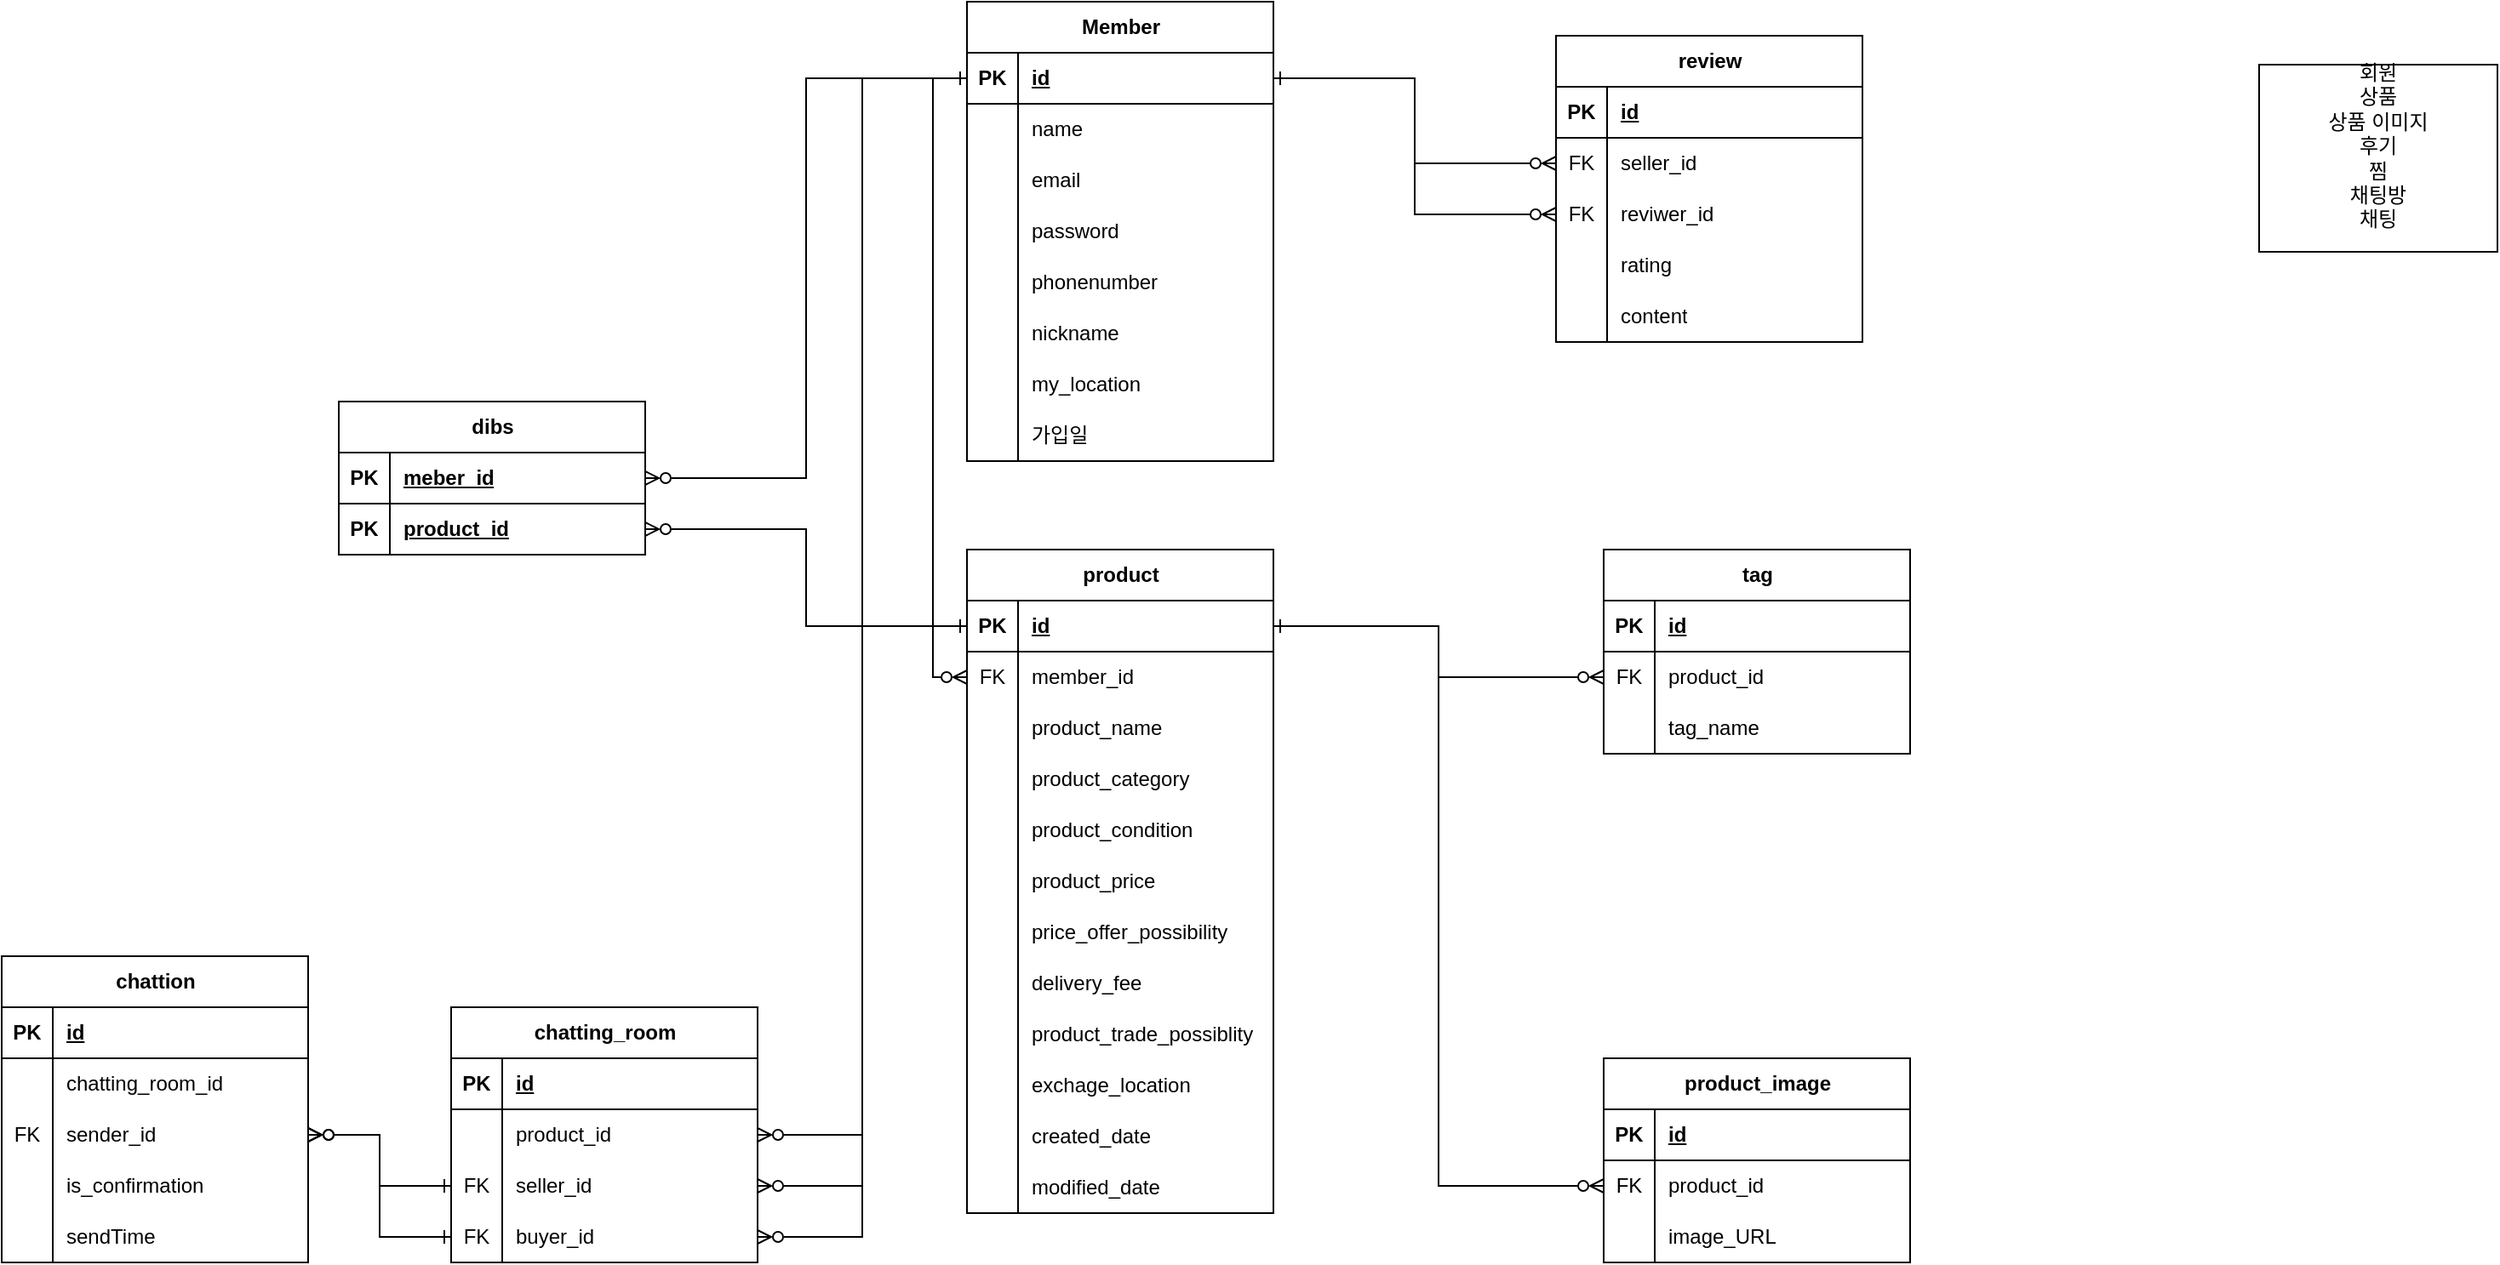 <mxfile version="23.1.0" type="github">
  <diagram name="페이지-1" id="MBRcb1wGb5XXcI6AFy3u">
    <mxGraphModel dx="3187" dy="1676" grid="0" gridSize="10" guides="1" tooltips="1" connect="1" arrows="1" fold="1" page="1" pageScale="1" pageWidth="3300" pageHeight="4681" math="0" shadow="0">
      <root>
        <mxCell id="0" />
        <mxCell id="1" parent="0" />
        <mxCell id="p_VkSZcN9pG4gcA0L7e6-1" value="&lt;div&gt;Member&lt;/div&gt;" style="shape=table;startSize=30;container=1;collapsible=1;childLayout=tableLayout;fixedRows=1;rowLines=0;fontStyle=1;align=center;resizeLast=1;html=1;" vertex="1" parent="1">
          <mxGeometry x="683" y="52" width="180" height="270" as="geometry" />
        </mxCell>
        <mxCell id="p_VkSZcN9pG4gcA0L7e6-2" value="" style="shape=tableRow;horizontal=0;startSize=0;swimlaneHead=0;swimlaneBody=0;fillColor=none;collapsible=0;dropTarget=0;points=[[0,0.5],[1,0.5]];portConstraint=eastwest;top=0;left=0;right=0;bottom=1;" vertex="1" parent="p_VkSZcN9pG4gcA0L7e6-1">
          <mxGeometry y="30" width="180" height="30" as="geometry" />
        </mxCell>
        <mxCell id="p_VkSZcN9pG4gcA0L7e6-3" value="PK" style="shape=partialRectangle;connectable=0;fillColor=none;top=0;left=0;bottom=0;right=0;fontStyle=1;overflow=hidden;whiteSpace=wrap;html=1;" vertex="1" parent="p_VkSZcN9pG4gcA0L7e6-2">
          <mxGeometry width="30" height="30" as="geometry">
            <mxRectangle width="30" height="30" as="alternateBounds" />
          </mxGeometry>
        </mxCell>
        <mxCell id="p_VkSZcN9pG4gcA0L7e6-4" value="id" style="shape=partialRectangle;connectable=0;fillColor=none;top=0;left=0;bottom=0;right=0;align=left;spacingLeft=6;fontStyle=5;overflow=hidden;whiteSpace=wrap;html=1;" vertex="1" parent="p_VkSZcN9pG4gcA0L7e6-2">
          <mxGeometry x="30" width="150" height="30" as="geometry">
            <mxRectangle width="150" height="30" as="alternateBounds" />
          </mxGeometry>
        </mxCell>
        <mxCell id="p_VkSZcN9pG4gcA0L7e6-5" value="" style="shape=tableRow;horizontal=0;startSize=0;swimlaneHead=0;swimlaneBody=0;fillColor=none;collapsible=0;dropTarget=0;points=[[0,0.5],[1,0.5]];portConstraint=eastwest;top=0;left=0;right=0;bottom=0;" vertex="1" parent="p_VkSZcN9pG4gcA0L7e6-1">
          <mxGeometry y="60" width="180" height="30" as="geometry" />
        </mxCell>
        <mxCell id="p_VkSZcN9pG4gcA0L7e6-6" value="" style="shape=partialRectangle;connectable=0;fillColor=none;top=0;left=0;bottom=0;right=0;editable=1;overflow=hidden;whiteSpace=wrap;html=1;" vertex="1" parent="p_VkSZcN9pG4gcA0L7e6-5">
          <mxGeometry width="30" height="30" as="geometry">
            <mxRectangle width="30" height="30" as="alternateBounds" />
          </mxGeometry>
        </mxCell>
        <mxCell id="p_VkSZcN9pG4gcA0L7e6-7" value="name" style="shape=partialRectangle;connectable=0;fillColor=none;top=0;left=0;bottom=0;right=0;align=left;spacingLeft=6;overflow=hidden;whiteSpace=wrap;html=1;" vertex="1" parent="p_VkSZcN9pG4gcA0L7e6-5">
          <mxGeometry x="30" width="150" height="30" as="geometry">
            <mxRectangle width="150" height="30" as="alternateBounds" />
          </mxGeometry>
        </mxCell>
        <mxCell id="p_VkSZcN9pG4gcA0L7e6-8" value="" style="shape=tableRow;horizontal=0;startSize=0;swimlaneHead=0;swimlaneBody=0;fillColor=none;collapsible=0;dropTarget=0;points=[[0,0.5],[1,0.5]];portConstraint=eastwest;top=0;left=0;right=0;bottom=0;" vertex="1" parent="p_VkSZcN9pG4gcA0L7e6-1">
          <mxGeometry y="90" width="180" height="30" as="geometry" />
        </mxCell>
        <mxCell id="p_VkSZcN9pG4gcA0L7e6-9" value="" style="shape=partialRectangle;connectable=0;fillColor=none;top=0;left=0;bottom=0;right=0;editable=1;overflow=hidden;whiteSpace=wrap;html=1;" vertex="1" parent="p_VkSZcN9pG4gcA0L7e6-8">
          <mxGeometry width="30" height="30" as="geometry">
            <mxRectangle width="30" height="30" as="alternateBounds" />
          </mxGeometry>
        </mxCell>
        <mxCell id="p_VkSZcN9pG4gcA0L7e6-10" value="email" style="shape=partialRectangle;connectable=0;fillColor=none;top=0;left=0;bottom=0;right=0;align=left;spacingLeft=6;overflow=hidden;whiteSpace=wrap;html=1;" vertex="1" parent="p_VkSZcN9pG4gcA0L7e6-8">
          <mxGeometry x="30" width="150" height="30" as="geometry">
            <mxRectangle width="150" height="30" as="alternateBounds" />
          </mxGeometry>
        </mxCell>
        <mxCell id="p_VkSZcN9pG4gcA0L7e6-11" value="" style="shape=tableRow;horizontal=0;startSize=0;swimlaneHead=0;swimlaneBody=0;fillColor=none;collapsible=0;dropTarget=0;points=[[0,0.5],[1,0.5]];portConstraint=eastwest;top=0;left=0;right=0;bottom=0;" vertex="1" parent="p_VkSZcN9pG4gcA0L7e6-1">
          <mxGeometry y="120" width="180" height="30" as="geometry" />
        </mxCell>
        <mxCell id="p_VkSZcN9pG4gcA0L7e6-12" value="" style="shape=partialRectangle;connectable=0;fillColor=none;top=0;left=0;bottom=0;right=0;editable=1;overflow=hidden;whiteSpace=wrap;html=1;" vertex="1" parent="p_VkSZcN9pG4gcA0L7e6-11">
          <mxGeometry width="30" height="30" as="geometry">
            <mxRectangle width="30" height="30" as="alternateBounds" />
          </mxGeometry>
        </mxCell>
        <mxCell id="p_VkSZcN9pG4gcA0L7e6-13" value="password" style="shape=partialRectangle;connectable=0;fillColor=none;top=0;left=0;bottom=0;right=0;align=left;spacingLeft=6;overflow=hidden;whiteSpace=wrap;html=1;" vertex="1" parent="p_VkSZcN9pG4gcA0L7e6-11">
          <mxGeometry x="30" width="150" height="30" as="geometry">
            <mxRectangle width="150" height="30" as="alternateBounds" />
          </mxGeometry>
        </mxCell>
        <mxCell id="p_VkSZcN9pG4gcA0L7e6-14" value="" style="shape=tableRow;horizontal=0;startSize=0;swimlaneHead=0;swimlaneBody=0;fillColor=none;collapsible=0;dropTarget=0;points=[[0,0.5],[1,0.5]];portConstraint=eastwest;top=0;left=0;right=0;bottom=0;" vertex="1" parent="p_VkSZcN9pG4gcA0L7e6-1">
          <mxGeometry y="150" width="180" height="30" as="geometry" />
        </mxCell>
        <mxCell id="p_VkSZcN9pG4gcA0L7e6-15" value="" style="shape=partialRectangle;connectable=0;fillColor=none;top=0;left=0;bottom=0;right=0;editable=1;overflow=hidden;whiteSpace=wrap;html=1;" vertex="1" parent="p_VkSZcN9pG4gcA0L7e6-14">
          <mxGeometry width="30" height="30" as="geometry">
            <mxRectangle width="30" height="30" as="alternateBounds" />
          </mxGeometry>
        </mxCell>
        <mxCell id="p_VkSZcN9pG4gcA0L7e6-16" value="phonenumber" style="shape=partialRectangle;connectable=0;fillColor=none;top=0;left=0;bottom=0;right=0;align=left;spacingLeft=6;overflow=hidden;whiteSpace=wrap;html=1;" vertex="1" parent="p_VkSZcN9pG4gcA0L7e6-14">
          <mxGeometry x="30" width="150" height="30" as="geometry">
            <mxRectangle width="150" height="30" as="alternateBounds" />
          </mxGeometry>
        </mxCell>
        <mxCell id="p_VkSZcN9pG4gcA0L7e6-17" value="" style="shape=tableRow;horizontal=0;startSize=0;swimlaneHead=0;swimlaneBody=0;fillColor=none;collapsible=0;dropTarget=0;points=[[0,0.5],[1,0.5]];portConstraint=eastwest;top=0;left=0;right=0;bottom=0;" vertex="1" parent="p_VkSZcN9pG4gcA0L7e6-1">
          <mxGeometry y="180" width="180" height="30" as="geometry" />
        </mxCell>
        <mxCell id="p_VkSZcN9pG4gcA0L7e6-18" value="" style="shape=partialRectangle;connectable=0;fillColor=none;top=0;left=0;bottom=0;right=0;editable=1;overflow=hidden;whiteSpace=wrap;html=1;" vertex="1" parent="p_VkSZcN9pG4gcA0L7e6-17">
          <mxGeometry width="30" height="30" as="geometry">
            <mxRectangle width="30" height="30" as="alternateBounds" />
          </mxGeometry>
        </mxCell>
        <mxCell id="p_VkSZcN9pG4gcA0L7e6-19" value="nickname" style="shape=partialRectangle;connectable=0;fillColor=none;top=0;left=0;bottom=0;right=0;align=left;spacingLeft=6;overflow=hidden;whiteSpace=wrap;html=1;" vertex="1" parent="p_VkSZcN9pG4gcA0L7e6-17">
          <mxGeometry x="30" width="150" height="30" as="geometry">
            <mxRectangle width="150" height="30" as="alternateBounds" />
          </mxGeometry>
        </mxCell>
        <mxCell id="p_VkSZcN9pG4gcA0L7e6-20" value="" style="shape=tableRow;horizontal=0;startSize=0;swimlaneHead=0;swimlaneBody=0;fillColor=none;collapsible=0;dropTarget=0;points=[[0,0.5],[1,0.5]];portConstraint=eastwest;top=0;left=0;right=0;bottom=0;" vertex="1" parent="p_VkSZcN9pG4gcA0L7e6-1">
          <mxGeometry y="210" width="180" height="30" as="geometry" />
        </mxCell>
        <mxCell id="p_VkSZcN9pG4gcA0L7e6-21" value="" style="shape=partialRectangle;connectable=0;fillColor=none;top=0;left=0;bottom=0;right=0;editable=1;overflow=hidden;whiteSpace=wrap;html=1;" vertex="1" parent="p_VkSZcN9pG4gcA0L7e6-20">
          <mxGeometry width="30" height="30" as="geometry">
            <mxRectangle width="30" height="30" as="alternateBounds" />
          </mxGeometry>
        </mxCell>
        <mxCell id="p_VkSZcN9pG4gcA0L7e6-22" value="my_location" style="shape=partialRectangle;connectable=0;fillColor=none;top=0;left=0;bottom=0;right=0;align=left;spacingLeft=6;overflow=hidden;whiteSpace=wrap;html=1;" vertex="1" parent="p_VkSZcN9pG4gcA0L7e6-20">
          <mxGeometry x="30" width="150" height="30" as="geometry">
            <mxRectangle width="150" height="30" as="alternateBounds" />
          </mxGeometry>
        </mxCell>
        <mxCell id="p_VkSZcN9pG4gcA0L7e6-103" value="" style="shape=tableRow;horizontal=0;startSize=0;swimlaneHead=0;swimlaneBody=0;fillColor=none;collapsible=0;dropTarget=0;points=[[0,0.5],[1,0.5]];portConstraint=eastwest;top=0;left=0;right=0;bottom=0;" vertex="1" parent="p_VkSZcN9pG4gcA0L7e6-1">
          <mxGeometry y="240" width="180" height="30" as="geometry" />
        </mxCell>
        <mxCell id="p_VkSZcN9pG4gcA0L7e6-104" value="" style="shape=partialRectangle;connectable=0;fillColor=none;top=0;left=0;bottom=0;right=0;editable=1;overflow=hidden;whiteSpace=wrap;html=1;" vertex="1" parent="p_VkSZcN9pG4gcA0L7e6-103">
          <mxGeometry width="30" height="30" as="geometry">
            <mxRectangle width="30" height="30" as="alternateBounds" />
          </mxGeometry>
        </mxCell>
        <mxCell id="p_VkSZcN9pG4gcA0L7e6-105" value="가입일" style="shape=partialRectangle;connectable=0;fillColor=none;top=0;left=0;bottom=0;right=0;align=left;spacingLeft=6;overflow=hidden;whiteSpace=wrap;html=1;" vertex="1" parent="p_VkSZcN9pG4gcA0L7e6-103">
          <mxGeometry x="30" width="150" height="30" as="geometry">
            <mxRectangle width="150" height="30" as="alternateBounds" />
          </mxGeometry>
        </mxCell>
        <mxCell id="p_VkSZcN9pG4gcA0L7e6-23" value="product" style="shape=table;startSize=30;container=1;collapsible=1;childLayout=tableLayout;fixedRows=1;rowLines=0;fontStyle=1;align=center;resizeLast=1;html=1;" vertex="1" parent="1">
          <mxGeometry x="683" y="374" width="180" height="390" as="geometry" />
        </mxCell>
        <mxCell id="p_VkSZcN9pG4gcA0L7e6-24" value="" style="shape=tableRow;horizontal=0;startSize=0;swimlaneHead=0;swimlaneBody=0;fillColor=none;collapsible=0;dropTarget=0;points=[[0,0.5],[1,0.5]];portConstraint=eastwest;top=0;left=0;right=0;bottom=1;" vertex="1" parent="p_VkSZcN9pG4gcA0L7e6-23">
          <mxGeometry y="30" width="180" height="30" as="geometry" />
        </mxCell>
        <mxCell id="p_VkSZcN9pG4gcA0L7e6-25" value="PK" style="shape=partialRectangle;connectable=0;fillColor=none;top=0;left=0;bottom=0;right=0;fontStyle=1;overflow=hidden;whiteSpace=wrap;html=1;" vertex="1" parent="p_VkSZcN9pG4gcA0L7e6-24">
          <mxGeometry width="30" height="30" as="geometry">
            <mxRectangle width="30" height="30" as="alternateBounds" />
          </mxGeometry>
        </mxCell>
        <mxCell id="p_VkSZcN9pG4gcA0L7e6-26" value="id" style="shape=partialRectangle;connectable=0;fillColor=none;top=0;left=0;bottom=0;right=0;align=left;spacingLeft=6;fontStyle=5;overflow=hidden;whiteSpace=wrap;html=1;" vertex="1" parent="p_VkSZcN9pG4gcA0L7e6-24">
          <mxGeometry x="30" width="150" height="30" as="geometry">
            <mxRectangle width="150" height="30" as="alternateBounds" />
          </mxGeometry>
        </mxCell>
        <mxCell id="p_VkSZcN9pG4gcA0L7e6-27" value="" style="shape=tableRow;horizontal=0;startSize=0;swimlaneHead=0;swimlaneBody=0;fillColor=none;collapsible=0;dropTarget=0;points=[[0,0.5],[1,0.5]];portConstraint=eastwest;top=0;left=0;right=0;bottom=0;" vertex="1" parent="p_VkSZcN9pG4gcA0L7e6-23">
          <mxGeometry y="60" width="180" height="30" as="geometry" />
        </mxCell>
        <mxCell id="p_VkSZcN9pG4gcA0L7e6-28" value="FK" style="shape=partialRectangle;connectable=0;fillColor=none;top=0;left=0;bottom=0;right=0;editable=1;overflow=hidden;whiteSpace=wrap;html=1;" vertex="1" parent="p_VkSZcN9pG4gcA0L7e6-27">
          <mxGeometry width="30" height="30" as="geometry">
            <mxRectangle width="30" height="30" as="alternateBounds" />
          </mxGeometry>
        </mxCell>
        <mxCell id="p_VkSZcN9pG4gcA0L7e6-29" value="member_id" style="shape=partialRectangle;connectable=0;fillColor=none;top=0;left=0;bottom=0;right=0;align=left;spacingLeft=6;overflow=hidden;whiteSpace=wrap;html=1;" vertex="1" parent="p_VkSZcN9pG4gcA0L7e6-27">
          <mxGeometry x="30" width="150" height="30" as="geometry">
            <mxRectangle width="150" height="30" as="alternateBounds" />
          </mxGeometry>
        </mxCell>
        <mxCell id="p_VkSZcN9pG4gcA0L7e6-30" value="" style="shape=tableRow;horizontal=0;startSize=0;swimlaneHead=0;swimlaneBody=0;fillColor=none;collapsible=0;dropTarget=0;points=[[0,0.5],[1,0.5]];portConstraint=eastwest;top=0;left=0;right=0;bottom=0;" vertex="1" parent="p_VkSZcN9pG4gcA0L7e6-23">
          <mxGeometry y="90" width="180" height="30" as="geometry" />
        </mxCell>
        <mxCell id="p_VkSZcN9pG4gcA0L7e6-31" value="" style="shape=partialRectangle;connectable=0;fillColor=none;top=0;left=0;bottom=0;right=0;editable=1;overflow=hidden;whiteSpace=wrap;html=1;" vertex="1" parent="p_VkSZcN9pG4gcA0L7e6-30">
          <mxGeometry width="30" height="30" as="geometry">
            <mxRectangle width="30" height="30" as="alternateBounds" />
          </mxGeometry>
        </mxCell>
        <mxCell id="p_VkSZcN9pG4gcA0L7e6-32" value="product_name" style="shape=partialRectangle;connectable=0;fillColor=none;top=0;left=0;bottom=0;right=0;align=left;spacingLeft=6;overflow=hidden;whiteSpace=wrap;html=1;" vertex="1" parent="p_VkSZcN9pG4gcA0L7e6-30">
          <mxGeometry x="30" width="150" height="30" as="geometry">
            <mxRectangle width="150" height="30" as="alternateBounds" />
          </mxGeometry>
        </mxCell>
        <mxCell id="p_VkSZcN9pG4gcA0L7e6-33" value="" style="shape=tableRow;horizontal=0;startSize=0;swimlaneHead=0;swimlaneBody=0;fillColor=none;collapsible=0;dropTarget=0;points=[[0,0.5],[1,0.5]];portConstraint=eastwest;top=0;left=0;right=0;bottom=0;" vertex="1" parent="p_VkSZcN9pG4gcA0L7e6-23">
          <mxGeometry y="120" width="180" height="30" as="geometry" />
        </mxCell>
        <mxCell id="p_VkSZcN9pG4gcA0L7e6-34" value="" style="shape=partialRectangle;connectable=0;fillColor=none;top=0;left=0;bottom=0;right=0;editable=1;overflow=hidden;whiteSpace=wrap;html=1;" vertex="1" parent="p_VkSZcN9pG4gcA0L7e6-33">
          <mxGeometry width="30" height="30" as="geometry">
            <mxRectangle width="30" height="30" as="alternateBounds" />
          </mxGeometry>
        </mxCell>
        <mxCell id="p_VkSZcN9pG4gcA0L7e6-35" value="product_category" style="shape=partialRectangle;connectable=0;fillColor=none;top=0;left=0;bottom=0;right=0;align=left;spacingLeft=6;overflow=hidden;whiteSpace=wrap;html=1;" vertex="1" parent="p_VkSZcN9pG4gcA0L7e6-33">
          <mxGeometry x="30" width="150" height="30" as="geometry">
            <mxRectangle width="150" height="30" as="alternateBounds" />
          </mxGeometry>
        </mxCell>
        <mxCell id="p_VkSZcN9pG4gcA0L7e6-36" value="" style="shape=tableRow;horizontal=0;startSize=0;swimlaneHead=0;swimlaneBody=0;fillColor=none;collapsible=0;dropTarget=0;points=[[0,0.5],[1,0.5]];portConstraint=eastwest;top=0;left=0;right=0;bottom=0;" vertex="1" parent="p_VkSZcN9pG4gcA0L7e6-23">
          <mxGeometry y="150" width="180" height="30" as="geometry" />
        </mxCell>
        <mxCell id="p_VkSZcN9pG4gcA0L7e6-37" value="" style="shape=partialRectangle;connectable=0;fillColor=none;top=0;left=0;bottom=0;right=0;editable=1;overflow=hidden;whiteSpace=wrap;html=1;" vertex="1" parent="p_VkSZcN9pG4gcA0L7e6-36">
          <mxGeometry width="30" height="30" as="geometry">
            <mxRectangle width="30" height="30" as="alternateBounds" />
          </mxGeometry>
        </mxCell>
        <mxCell id="p_VkSZcN9pG4gcA0L7e6-38" value="product_condition" style="shape=partialRectangle;connectable=0;fillColor=none;top=0;left=0;bottom=0;right=0;align=left;spacingLeft=6;overflow=hidden;whiteSpace=wrap;html=1;" vertex="1" parent="p_VkSZcN9pG4gcA0L7e6-36">
          <mxGeometry x="30" width="150" height="30" as="geometry">
            <mxRectangle width="150" height="30" as="alternateBounds" />
          </mxGeometry>
        </mxCell>
        <mxCell id="p_VkSZcN9pG4gcA0L7e6-42" value="" style="shape=tableRow;horizontal=0;startSize=0;swimlaneHead=0;swimlaneBody=0;fillColor=none;collapsible=0;dropTarget=0;points=[[0,0.5],[1,0.5]];portConstraint=eastwest;top=0;left=0;right=0;bottom=0;" vertex="1" parent="p_VkSZcN9pG4gcA0L7e6-23">
          <mxGeometry y="180" width="180" height="30" as="geometry" />
        </mxCell>
        <mxCell id="p_VkSZcN9pG4gcA0L7e6-43" value="" style="shape=partialRectangle;connectable=0;fillColor=none;top=0;left=0;bottom=0;right=0;editable=1;overflow=hidden;whiteSpace=wrap;html=1;" vertex="1" parent="p_VkSZcN9pG4gcA0L7e6-42">
          <mxGeometry width="30" height="30" as="geometry">
            <mxRectangle width="30" height="30" as="alternateBounds" />
          </mxGeometry>
        </mxCell>
        <mxCell id="p_VkSZcN9pG4gcA0L7e6-44" value="product_price" style="shape=partialRectangle;connectable=0;fillColor=none;top=0;left=0;bottom=0;right=0;align=left;spacingLeft=6;overflow=hidden;whiteSpace=wrap;html=1;" vertex="1" parent="p_VkSZcN9pG4gcA0L7e6-42">
          <mxGeometry x="30" width="150" height="30" as="geometry">
            <mxRectangle width="150" height="30" as="alternateBounds" />
          </mxGeometry>
        </mxCell>
        <mxCell id="p_VkSZcN9pG4gcA0L7e6-45" value="" style="shape=tableRow;horizontal=0;startSize=0;swimlaneHead=0;swimlaneBody=0;fillColor=none;collapsible=0;dropTarget=0;points=[[0,0.5],[1,0.5]];portConstraint=eastwest;top=0;left=0;right=0;bottom=0;" vertex="1" parent="p_VkSZcN9pG4gcA0L7e6-23">
          <mxGeometry y="210" width="180" height="30" as="geometry" />
        </mxCell>
        <mxCell id="p_VkSZcN9pG4gcA0L7e6-46" value="" style="shape=partialRectangle;connectable=0;fillColor=none;top=0;left=0;bottom=0;right=0;editable=1;overflow=hidden;whiteSpace=wrap;html=1;" vertex="1" parent="p_VkSZcN9pG4gcA0L7e6-45">
          <mxGeometry width="30" height="30" as="geometry">
            <mxRectangle width="30" height="30" as="alternateBounds" />
          </mxGeometry>
        </mxCell>
        <mxCell id="p_VkSZcN9pG4gcA0L7e6-47" value="price_offer_possibility" style="shape=partialRectangle;connectable=0;fillColor=none;top=0;left=0;bottom=0;right=0;align=left;spacingLeft=6;overflow=hidden;whiteSpace=wrap;html=1;" vertex="1" parent="p_VkSZcN9pG4gcA0L7e6-45">
          <mxGeometry x="30" width="150" height="30" as="geometry">
            <mxRectangle width="150" height="30" as="alternateBounds" />
          </mxGeometry>
        </mxCell>
        <mxCell id="p_VkSZcN9pG4gcA0L7e6-48" value="" style="shape=tableRow;horizontal=0;startSize=0;swimlaneHead=0;swimlaneBody=0;fillColor=none;collapsible=0;dropTarget=0;points=[[0,0.5],[1,0.5]];portConstraint=eastwest;top=0;left=0;right=0;bottom=0;" vertex="1" parent="p_VkSZcN9pG4gcA0L7e6-23">
          <mxGeometry y="240" width="180" height="30" as="geometry" />
        </mxCell>
        <mxCell id="p_VkSZcN9pG4gcA0L7e6-49" value="" style="shape=partialRectangle;connectable=0;fillColor=none;top=0;left=0;bottom=0;right=0;editable=1;overflow=hidden;whiteSpace=wrap;html=1;" vertex="1" parent="p_VkSZcN9pG4gcA0L7e6-48">
          <mxGeometry width="30" height="30" as="geometry">
            <mxRectangle width="30" height="30" as="alternateBounds" />
          </mxGeometry>
        </mxCell>
        <mxCell id="p_VkSZcN9pG4gcA0L7e6-50" value="delivery_fee" style="shape=partialRectangle;connectable=0;fillColor=none;top=0;left=0;bottom=0;right=0;align=left;spacingLeft=6;overflow=hidden;whiteSpace=wrap;html=1;" vertex="1" parent="p_VkSZcN9pG4gcA0L7e6-48">
          <mxGeometry x="30" width="150" height="30" as="geometry">
            <mxRectangle width="150" height="30" as="alternateBounds" />
          </mxGeometry>
        </mxCell>
        <mxCell id="p_VkSZcN9pG4gcA0L7e6-51" value="" style="shape=tableRow;horizontal=0;startSize=0;swimlaneHead=0;swimlaneBody=0;fillColor=none;collapsible=0;dropTarget=0;points=[[0,0.5],[1,0.5]];portConstraint=eastwest;top=0;left=0;right=0;bottom=0;" vertex="1" parent="p_VkSZcN9pG4gcA0L7e6-23">
          <mxGeometry y="270" width="180" height="30" as="geometry" />
        </mxCell>
        <mxCell id="p_VkSZcN9pG4gcA0L7e6-52" value="" style="shape=partialRectangle;connectable=0;fillColor=none;top=0;left=0;bottom=0;right=0;editable=1;overflow=hidden;whiteSpace=wrap;html=1;" vertex="1" parent="p_VkSZcN9pG4gcA0L7e6-51">
          <mxGeometry width="30" height="30" as="geometry">
            <mxRectangle width="30" height="30" as="alternateBounds" />
          </mxGeometry>
        </mxCell>
        <mxCell id="p_VkSZcN9pG4gcA0L7e6-53" value="product_trade_possiblity" style="shape=partialRectangle;connectable=0;fillColor=none;top=0;left=0;bottom=0;right=0;align=left;spacingLeft=6;overflow=hidden;whiteSpace=wrap;html=1;" vertex="1" parent="p_VkSZcN9pG4gcA0L7e6-51">
          <mxGeometry x="30" width="150" height="30" as="geometry">
            <mxRectangle width="150" height="30" as="alternateBounds" />
          </mxGeometry>
        </mxCell>
        <mxCell id="p_VkSZcN9pG4gcA0L7e6-54" value="" style="shape=tableRow;horizontal=0;startSize=0;swimlaneHead=0;swimlaneBody=0;fillColor=none;collapsible=0;dropTarget=0;points=[[0,0.5],[1,0.5]];portConstraint=eastwest;top=0;left=0;right=0;bottom=0;" vertex="1" parent="p_VkSZcN9pG4gcA0L7e6-23">
          <mxGeometry y="300" width="180" height="30" as="geometry" />
        </mxCell>
        <mxCell id="p_VkSZcN9pG4gcA0L7e6-55" value="" style="shape=partialRectangle;connectable=0;fillColor=none;top=0;left=0;bottom=0;right=0;editable=1;overflow=hidden;whiteSpace=wrap;html=1;" vertex="1" parent="p_VkSZcN9pG4gcA0L7e6-54">
          <mxGeometry width="30" height="30" as="geometry">
            <mxRectangle width="30" height="30" as="alternateBounds" />
          </mxGeometry>
        </mxCell>
        <mxCell id="p_VkSZcN9pG4gcA0L7e6-56" value="exchage_location" style="shape=partialRectangle;connectable=0;fillColor=none;top=0;left=0;bottom=0;right=0;align=left;spacingLeft=6;overflow=hidden;whiteSpace=wrap;html=1;" vertex="1" parent="p_VkSZcN9pG4gcA0L7e6-54">
          <mxGeometry x="30" width="150" height="30" as="geometry">
            <mxRectangle width="150" height="30" as="alternateBounds" />
          </mxGeometry>
        </mxCell>
        <mxCell id="p_VkSZcN9pG4gcA0L7e6-97" value="" style="shape=tableRow;horizontal=0;startSize=0;swimlaneHead=0;swimlaneBody=0;fillColor=none;collapsible=0;dropTarget=0;points=[[0,0.5],[1,0.5]];portConstraint=eastwest;top=0;left=0;right=0;bottom=0;" vertex="1" parent="p_VkSZcN9pG4gcA0L7e6-23">
          <mxGeometry y="330" width="180" height="30" as="geometry" />
        </mxCell>
        <mxCell id="p_VkSZcN9pG4gcA0L7e6-98" value="" style="shape=partialRectangle;connectable=0;fillColor=none;top=0;left=0;bottom=0;right=0;editable=1;overflow=hidden;whiteSpace=wrap;html=1;" vertex="1" parent="p_VkSZcN9pG4gcA0L7e6-97">
          <mxGeometry width="30" height="30" as="geometry">
            <mxRectangle width="30" height="30" as="alternateBounds" />
          </mxGeometry>
        </mxCell>
        <mxCell id="p_VkSZcN9pG4gcA0L7e6-99" value="created_date" style="shape=partialRectangle;connectable=0;fillColor=none;top=0;left=0;bottom=0;right=0;align=left;spacingLeft=6;overflow=hidden;whiteSpace=wrap;html=1;" vertex="1" parent="p_VkSZcN9pG4gcA0L7e6-97">
          <mxGeometry x="30" width="150" height="30" as="geometry">
            <mxRectangle width="150" height="30" as="alternateBounds" />
          </mxGeometry>
        </mxCell>
        <mxCell id="p_VkSZcN9pG4gcA0L7e6-100" value="" style="shape=tableRow;horizontal=0;startSize=0;swimlaneHead=0;swimlaneBody=0;fillColor=none;collapsible=0;dropTarget=0;points=[[0,0.5],[1,0.5]];portConstraint=eastwest;top=0;left=0;right=0;bottom=0;" vertex="1" parent="p_VkSZcN9pG4gcA0L7e6-23">
          <mxGeometry y="360" width="180" height="30" as="geometry" />
        </mxCell>
        <mxCell id="p_VkSZcN9pG4gcA0L7e6-101" value="" style="shape=partialRectangle;connectable=0;fillColor=none;top=0;left=0;bottom=0;right=0;editable=1;overflow=hidden;whiteSpace=wrap;html=1;" vertex="1" parent="p_VkSZcN9pG4gcA0L7e6-100">
          <mxGeometry width="30" height="30" as="geometry">
            <mxRectangle width="30" height="30" as="alternateBounds" />
          </mxGeometry>
        </mxCell>
        <mxCell id="p_VkSZcN9pG4gcA0L7e6-102" value="modified_date" style="shape=partialRectangle;connectable=0;fillColor=none;top=0;left=0;bottom=0;right=0;align=left;spacingLeft=6;overflow=hidden;whiteSpace=wrap;html=1;" vertex="1" parent="p_VkSZcN9pG4gcA0L7e6-100">
          <mxGeometry x="30" width="150" height="30" as="geometry">
            <mxRectangle width="150" height="30" as="alternateBounds" />
          </mxGeometry>
        </mxCell>
        <mxCell id="p_VkSZcN9pG4gcA0L7e6-57" value="dibs" style="shape=table;startSize=30;container=1;collapsible=1;childLayout=tableLayout;fixedRows=1;rowLines=0;fontStyle=1;align=center;resizeLast=1;html=1;" vertex="1" parent="1">
          <mxGeometry x="314" y="287" width="180" height="90" as="geometry" />
        </mxCell>
        <mxCell id="p_VkSZcN9pG4gcA0L7e6-58" value="" style="shape=tableRow;horizontal=0;startSize=0;swimlaneHead=0;swimlaneBody=0;fillColor=none;collapsible=0;dropTarget=0;points=[[0,0.5],[1,0.5]];portConstraint=eastwest;top=0;left=0;right=0;bottom=1;" vertex="1" parent="p_VkSZcN9pG4gcA0L7e6-57">
          <mxGeometry y="30" width="180" height="30" as="geometry" />
        </mxCell>
        <mxCell id="p_VkSZcN9pG4gcA0L7e6-59" value="PK" style="shape=partialRectangle;connectable=0;fillColor=none;top=0;left=0;bottom=0;right=0;fontStyle=1;overflow=hidden;whiteSpace=wrap;html=1;" vertex="1" parent="p_VkSZcN9pG4gcA0L7e6-58">
          <mxGeometry width="30" height="30" as="geometry">
            <mxRectangle width="30" height="30" as="alternateBounds" />
          </mxGeometry>
        </mxCell>
        <mxCell id="p_VkSZcN9pG4gcA0L7e6-60" value="meber_id" style="shape=partialRectangle;connectable=0;fillColor=none;top=0;left=0;bottom=0;right=0;align=left;spacingLeft=6;fontStyle=5;overflow=hidden;whiteSpace=wrap;html=1;" vertex="1" parent="p_VkSZcN9pG4gcA0L7e6-58">
          <mxGeometry x="30" width="150" height="30" as="geometry">
            <mxRectangle width="150" height="30" as="alternateBounds" />
          </mxGeometry>
        </mxCell>
        <mxCell id="p_VkSZcN9pG4gcA0L7e6-135" value="" style="shape=tableRow;horizontal=0;startSize=0;swimlaneHead=0;swimlaneBody=0;fillColor=none;collapsible=0;dropTarget=0;points=[[0,0.5],[1,0.5]];portConstraint=eastwest;top=0;left=0;right=0;bottom=1;" vertex="1" parent="p_VkSZcN9pG4gcA0L7e6-57">
          <mxGeometry y="60" width="180" height="30" as="geometry" />
        </mxCell>
        <mxCell id="p_VkSZcN9pG4gcA0L7e6-136" value="PK" style="shape=partialRectangle;connectable=0;fillColor=none;top=0;left=0;bottom=0;right=0;fontStyle=1;overflow=hidden;whiteSpace=wrap;html=1;" vertex="1" parent="p_VkSZcN9pG4gcA0L7e6-135">
          <mxGeometry width="30" height="30" as="geometry">
            <mxRectangle width="30" height="30" as="alternateBounds" />
          </mxGeometry>
        </mxCell>
        <mxCell id="p_VkSZcN9pG4gcA0L7e6-137" value="product_id" style="shape=partialRectangle;connectable=0;fillColor=none;top=0;left=0;bottom=0;right=0;align=left;spacingLeft=6;fontStyle=5;overflow=hidden;whiteSpace=wrap;html=1;" vertex="1" parent="p_VkSZcN9pG4gcA0L7e6-135">
          <mxGeometry x="30" width="150" height="30" as="geometry">
            <mxRectangle width="150" height="30" as="alternateBounds" />
          </mxGeometry>
        </mxCell>
        <mxCell id="p_VkSZcN9pG4gcA0L7e6-70" value="tag" style="shape=table;startSize=30;container=1;collapsible=1;childLayout=tableLayout;fixedRows=1;rowLines=0;fontStyle=1;align=center;resizeLast=1;html=1;" vertex="1" parent="1">
          <mxGeometry x="1057" y="374" width="180" height="120" as="geometry" />
        </mxCell>
        <mxCell id="p_VkSZcN9pG4gcA0L7e6-71" value="" style="shape=tableRow;horizontal=0;startSize=0;swimlaneHead=0;swimlaneBody=0;fillColor=none;collapsible=0;dropTarget=0;points=[[0,0.5],[1,0.5]];portConstraint=eastwest;top=0;left=0;right=0;bottom=1;" vertex="1" parent="p_VkSZcN9pG4gcA0L7e6-70">
          <mxGeometry y="30" width="180" height="30" as="geometry" />
        </mxCell>
        <mxCell id="p_VkSZcN9pG4gcA0L7e6-72" value="PK" style="shape=partialRectangle;connectable=0;fillColor=none;top=0;left=0;bottom=0;right=0;fontStyle=1;overflow=hidden;whiteSpace=wrap;html=1;" vertex="1" parent="p_VkSZcN9pG4gcA0L7e6-71">
          <mxGeometry width="30" height="30" as="geometry">
            <mxRectangle width="30" height="30" as="alternateBounds" />
          </mxGeometry>
        </mxCell>
        <mxCell id="p_VkSZcN9pG4gcA0L7e6-73" value="id" style="shape=partialRectangle;connectable=0;fillColor=none;top=0;left=0;bottom=0;right=0;align=left;spacingLeft=6;fontStyle=5;overflow=hidden;whiteSpace=wrap;html=1;" vertex="1" parent="p_VkSZcN9pG4gcA0L7e6-71">
          <mxGeometry x="30" width="150" height="30" as="geometry">
            <mxRectangle width="150" height="30" as="alternateBounds" />
          </mxGeometry>
        </mxCell>
        <mxCell id="p_VkSZcN9pG4gcA0L7e6-74" value="" style="shape=tableRow;horizontal=0;startSize=0;swimlaneHead=0;swimlaneBody=0;fillColor=none;collapsible=0;dropTarget=0;points=[[0,0.5],[1,0.5]];portConstraint=eastwest;top=0;left=0;right=0;bottom=0;" vertex="1" parent="p_VkSZcN9pG4gcA0L7e6-70">
          <mxGeometry y="60" width="180" height="30" as="geometry" />
        </mxCell>
        <mxCell id="p_VkSZcN9pG4gcA0L7e6-75" value="FK" style="shape=partialRectangle;connectable=0;fillColor=none;top=0;left=0;bottom=0;right=0;editable=1;overflow=hidden;whiteSpace=wrap;html=1;" vertex="1" parent="p_VkSZcN9pG4gcA0L7e6-74">
          <mxGeometry width="30" height="30" as="geometry">
            <mxRectangle width="30" height="30" as="alternateBounds" />
          </mxGeometry>
        </mxCell>
        <mxCell id="p_VkSZcN9pG4gcA0L7e6-76" value="product_id" style="shape=partialRectangle;connectable=0;fillColor=none;top=0;left=0;bottom=0;right=0;align=left;spacingLeft=6;overflow=hidden;whiteSpace=wrap;html=1;" vertex="1" parent="p_VkSZcN9pG4gcA0L7e6-74">
          <mxGeometry x="30" width="150" height="30" as="geometry">
            <mxRectangle width="150" height="30" as="alternateBounds" />
          </mxGeometry>
        </mxCell>
        <mxCell id="p_VkSZcN9pG4gcA0L7e6-77" value="" style="shape=tableRow;horizontal=0;startSize=0;swimlaneHead=0;swimlaneBody=0;fillColor=none;collapsible=0;dropTarget=0;points=[[0,0.5],[1,0.5]];portConstraint=eastwest;top=0;left=0;right=0;bottom=0;" vertex="1" parent="p_VkSZcN9pG4gcA0L7e6-70">
          <mxGeometry y="90" width="180" height="30" as="geometry" />
        </mxCell>
        <mxCell id="p_VkSZcN9pG4gcA0L7e6-78" value="" style="shape=partialRectangle;connectable=0;fillColor=none;top=0;left=0;bottom=0;right=0;editable=1;overflow=hidden;whiteSpace=wrap;html=1;" vertex="1" parent="p_VkSZcN9pG4gcA0L7e6-77">
          <mxGeometry width="30" height="30" as="geometry">
            <mxRectangle width="30" height="30" as="alternateBounds" />
          </mxGeometry>
        </mxCell>
        <mxCell id="p_VkSZcN9pG4gcA0L7e6-79" value="tag_name" style="shape=partialRectangle;connectable=0;fillColor=none;top=0;left=0;bottom=0;right=0;align=left;spacingLeft=6;overflow=hidden;whiteSpace=wrap;html=1;" vertex="1" parent="p_VkSZcN9pG4gcA0L7e6-77">
          <mxGeometry x="30" width="150" height="30" as="geometry">
            <mxRectangle width="150" height="30" as="alternateBounds" />
          </mxGeometry>
        </mxCell>
        <mxCell id="p_VkSZcN9pG4gcA0L7e6-83" value="&lt;div&gt;회원&lt;/div&gt;&lt;div&gt;상품&lt;/div&gt;&lt;div&gt;상품 이미지&lt;br&gt;&lt;/div&gt;&lt;div&gt;후기&lt;/div&gt;&lt;div&gt;찜&lt;/div&gt;&lt;div&gt;채팅방&lt;/div&gt;&lt;div&gt;채팅&lt;/div&gt;&lt;div&gt;&lt;br&gt;&lt;/div&gt;" style="rounded=0;whiteSpace=wrap;html=1;" vertex="1" parent="1">
          <mxGeometry x="1442" y="89" width="140" height="110" as="geometry" />
        </mxCell>
        <mxCell id="p_VkSZcN9pG4gcA0L7e6-84" value="product_image" style="shape=table;startSize=30;container=1;collapsible=1;childLayout=tableLayout;fixedRows=1;rowLines=0;fontStyle=1;align=center;resizeLast=1;html=1;" vertex="1" parent="1">
          <mxGeometry x="1057" y="673" width="180" height="120" as="geometry" />
        </mxCell>
        <mxCell id="p_VkSZcN9pG4gcA0L7e6-85" value="" style="shape=tableRow;horizontal=0;startSize=0;swimlaneHead=0;swimlaneBody=0;fillColor=none;collapsible=0;dropTarget=0;points=[[0,0.5],[1,0.5]];portConstraint=eastwest;top=0;left=0;right=0;bottom=1;" vertex="1" parent="p_VkSZcN9pG4gcA0L7e6-84">
          <mxGeometry y="30" width="180" height="30" as="geometry" />
        </mxCell>
        <mxCell id="p_VkSZcN9pG4gcA0L7e6-86" value="PK" style="shape=partialRectangle;connectable=0;fillColor=none;top=0;left=0;bottom=0;right=0;fontStyle=1;overflow=hidden;whiteSpace=wrap;html=1;" vertex="1" parent="p_VkSZcN9pG4gcA0L7e6-85">
          <mxGeometry width="30" height="30" as="geometry">
            <mxRectangle width="30" height="30" as="alternateBounds" />
          </mxGeometry>
        </mxCell>
        <mxCell id="p_VkSZcN9pG4gcA0L7e6-87" value="id" style="shape=partialRectangle;connectable=0;fillColor=none;top=0;left=0;bottom=0;right=0;align=left;spacingLeft=6;fontStyle=5;overflow=hidden;whiteSpace=wrap;html=1;" vertex="1" parent="p_VkSZcN9pG4gcA0L7e6-85">
          <mxGeometry x="30" width="150" height="30" as="geometry">
            <mxRectangle width="150" height="30" as="alternateBounds" />
          </mxGeometry>
        </mxCell>
        <mxCell id="p_VkSZcN9pG4gcA0L7e6-88" value="" style="shape=tableRow;horizontal=0;startSize=0;swimlaneHead=0;swimlaneBody=0;fillColor=none;collapsible=0;dropTarget=0;points=[[0,0.5],[1,0.5]];portConstraint=eastwest;top=0;left=0;right=0;bottom=0;" vertex="1" parent="p_VkSZcN9pG4gcA0L7e6-84">
          <mxGeometry y="60" width="180" height="30" as="geometry" />
        </mxCell>
        <mxCell id="p_VkSZcN9pG4gcA0L7e6-89" value="FK" style="shape=partialRectangle;connectable=0;fillColor=none;top=0;left=0;bottom=0;right=0;editable=1;overflow=hidden;whiteSpace=wrap;html=1;" vertex="1" parent="p_VkSZcN9pG4gcA0L7e6-88">
          <mxGeometry width="30" height="30" as="geometry">
            <mxRectangle width="30" height="30" as="alternateBounds" />
          </mxGeometry>
        </mxCell>
        <mxCell id="p_VkSZcN9pG4gcA0L7e6-90" value="product_id" style="shape=partialRectangle;connectable=0;fillColor=none;top=0;left=0;bottom=0;right=0;align=left;spacingLeft=6;overflow=hidden;whiteSpace=wrap;html=1;" vertex="1" parent="p_VkSZcN9pG4gcA0L7e6-88">
          <mxGeometry x="30" width="150" height="30" as="geometry">
            <mxRectangle width="150" height="30" as="alternateBounds" />
          </mxGeometry>
        </mxCell>
        <mxCell id="p_VkSZcN9pG4gcA0L7e6-91" value="" style="shape=tableRow;horizontal=0;startSize=0;swimlaneHead=0;swimlaneBody=0;fillColor=none;collapsible=0;dropTarget=0;points=[[0,0.5],[1,0.5]];portConstraint=eastwest;top=0;left=0;right=0;bottom=0;" vertex="1" parent="p_VkSZcN9pG4gcA0L7e6-84">
          <mxGeometry y="90" width="180" height="30" as="geometry" />
        </mxCell>
        <mxCell id="p_VkSZcN9pG4gcA0L7e6-92" value="" style="shape=partialRectangle;connectable=0;fillColor=none;top=0;left=0;bottom=0;right=0;editable=1;overflow=hidden;whiteSpace=wrap;html=1;" vertex="1" parent="p_VkSZcN9pG4gcA0L7e6-91">
          <mxGeometry width="30" height="30" as="geometry">
            <mxRectangle width="30" height="30" as="alternateBounds" />
          </mxGeometry>
        </mxCell>
        <mxCell id="p_VkSZcN9pG4gcA0L7e6-93" value="image_URL" style="shape=partialRectangle;connectable=0;fillColor=none;top=0;left=0;bottom=0;right=0;align=left;spacingLeft=6;overflow=hidden;whiteSpace=wrap;html=1;" vertex="1" parent="p_VkSZcN9pG4gcA0L7e6-91">
          <mxGeometry x="30" width="150" height="30" as="geometry">
            <mxRectangle width="150" height="30" as="alternateBounds" />
          </mxGeometry>
        </mxCell>
        <mxCell id="p_VkSZcN9pG4gcA0L7e6-106" value="chatting_room" style="shape=table;startSize=30;container=1;collapsible=1;childLayout=tableLayout;fixedRows=1;rowLines=0;fontStyle=1;align=center;resizeLast=1;html=1;" vertex="1" parent="1">
          <mxGeometry x="380" y="643" width="180" height="150" as="geometry" />
        </mxCell>
        <mxCell id="p_VkSZcN9pG4gcA0L7e6-107" value="" style="shape=tableRow;horizontal=0;startSize=0;swimlaneHead=0;swimlaneBody=0;fillColor=none;collapsible=0;dropTarget=0;points=[[0,0.5],[1,0.5]];portConstraint=eastwest;top=0;left=0;right=0;bottom=1;" vertex="1" parent="p_VkSZcN9pG4gcA0L7e6-106">
          <mxGeometry y="30" width="180" height="30" as="geometry" />
        </mxCell>
        <mxCell id="p_VkSZcN9pG4gcA0L7e6-108" value="PK" style="shape=partialRectangle;connectable=0;fillColor=none;top=0;left=0;bottom=0;right=0;fontStyle=1;overflow=hidden;whiteSpace=wrap;html=1;" vertex="1" parent="p_VkSZcN9pG4gcA0L7e6-107">
          <mxGeometry width="30" height="30" as="geometry">
            <mxRectangle width="30" height="30" as="alternateBounds" />
          </mxGeometry>
        </mxCell>
        <mxCell id="p_VkSZcN9pG4gcA0L7e6-109" value="id" style="shape=partialRectangle;connectable=0;fillColor=none;top=0;left=0;bottom=0;right=0;align=left;spacingLeft=6;fontStyle=5;overflow=hidden;whiteSpace=wrap;html=1;" vertex="1" parent="p_VkSZcN9pG4gcA0L7e6-107">
          <mxGeometry x="30" width="150" height="30" as="geometry">
            <mxRectangle width="150" height="30" as="alternateBounds" />
          </mxGeometry>
        </mxCell>
        <mxCell id="p_VkSZcN9pG4gcA0L7e6-110" value="" style="shape=tableRow;horizontal=0;startSize=0;swimlaneHead=0;swimlaneBody=0;fillColor=none;collapsible=0;dropTarget=0;points=[[0,0.5],[1,0.5]];portConstraint=eastwest;top=0;left=0;right=0;bottom=0;" vertex="1" parent="p_VkSZcN9pG4gcA0L7e6-106">
          <mxGeometry y="60" width="180" height="30" as="geometry" />
        </mxCell>
        <mxCell id="p_VkSZcN9pG4gcA0L7e6-111" value="" style="shape=partialRectangle;connectable=0;fillColor=none;top=0;left=0;bottom=0;right=0;editable=1;overflow=hidden;whiteSpace=wrap;html=1;" vertex="1" parent="p_VkSZcN9pG4gcA0L7e6-110">
          <mxGeometry width="30" height="30" as="geometry">
            <mxRectangle width="30" height="30" as="alternateBounds" />
          </mxGeometry>
        </mxCell>
        <mxCell id="p_VkSZcN9pG4gcA0L7e6-112" value="product_id" style="shape=partialRectangle;connectable=0;fillColor=none;top=0;left=0;bottom=0;right=0;align=left;spacingLeft=6;overflow=hidden;whiteSpace=wrap;html=1;" vertex="1" parent="p_VkSZcN9pG4gcA0L7e6-110">
          <mxGeometry x="30" width="150" height="30" as="geometry">
            <mxRectangle width="150" height="30" as="alternateBounds" />
          </mxGeometry>
        </mxCell>
        <mxCell id="p_VkSZcN9pG4gcA0L7e6-113" value="" style="shape=tableRow;horizontal=0;startSize=0;swimlaneHead=0;swimlaneBody=0;fillColor=none;collapsible=0;dropTarget=0;points=[[0,0.5],[1,0.5]];portConstraint=eastwest;top=0;left=0;right=0;bottom=0;" vertex="1" parent="p_VkSZcN9pG4gcA0L7e6-106">
          <mxGeometry y="90" width="180" height="30" as="geometry" />
        </mxCell>
        <mxCell id="p_VkSZcN9pG4gcA0L7e6-114" value="FK" style="shape=partialRectangle;connectable=0;fillColor=none;top=0;left=0;bottom=0;right=0;editable=1;overflow=hidden;whiteSpace=wrap;html=1;" vertex="1" parent="p_VkSZcN9pG4gcA0L7e6-113">
          <mxGeometry width="30" height="30" as="geometry">
            <mxRectangle width="30" height="30" as="alternateBounds" />
          </mxGeometry>
        </mxCell>
        <mxCell id="p_VkSZcN9pG4gcA0L7e6-115" value="seller_id" style="shape=partialRectangle;connectable=0;fillColor=none;top=0;left=0;bottom=0;right=0;align=left;spacingLeft=6;overflow=hidden;whiteSpace=wrap;html=1;" vertex="1" parent="p_VkSZcN9pG4gcA0L7e6-113">
          <mxGeometry x="30" width="150" height="30" as="geometry">
            <mxRectangle width="150" height="30" as="alternateBounds" />
          </mxGeometry>
        </mxCell>
        <mxCell id="p_VkSZcN9pG4gcA0L7e6-116" value="" style="shape=tableRow;horizontal=0;startSize=0;swimlaneHead=0;swimlaneBody=0;fillColor=none;collapsible=0;dropTarget=0;points=[[0,0.5],[1,0.5]];portConstraint=eastwest;top=0;left=0;right=0;bottom=0;" vertex="1" parent="p_VkSZcN9pG4gcA0L7e6-106">
          <mxGeometry y="120" width="180" height="30" as="geometry" />
        </mxCell>
        <mxCell id="p_VkSZcN9pG4gcA0L7e6-117" value="FK" style="shape=partialRectangle;connectable=0;fillColor=none;top=0;left=0;bottom=0;right=0;editable=1;overflow=hidden;whiteSpace=wrap;html=1;" vertex="1" parent="p_VkSZcN9pG4gcA0L7e6-116">
          <mxGeometry width="30" height="30" as="geometry">
            <mxRectangle width="30" height="30" as="alternateBounds" />
          </mxGeometry>
        </mxCell>
        <mxCell id="p_VkSZcN9pG4gcA0L7e6-118" value="buyer_id" style="shape=partialRectangle;connectable=0;fillColor=none;top=0;left=0;bottom=0;right=0;align=left;spacingLeft=6;overflow=hidden;whiteSpace=wrap;html=1;" vertex="1" parent="p_VkSZcN9pG4gcA0L7e6-116">
          <mxGeometry x="30" width="150" height="30" as="geometry">
            <mxRectangle width="150" height="30" as="alternateBounds" />
          </mxGeometry>
        </mxCell>
        <mxCell id="p_VkSZcN9pG4gcA0L7e6-119" value="chattion" style="shape=table;startSize=30;container=1;collapsible=1;childLayout=tableLayout;fixedRows=1;rowLines=0;fontStyle=1;align=center;resizeLast=1;html=1;" vertex="1" parent="1">
          <mxGeometry x="116" y="613" width="180" height="180" as="geometry" />
        </mxCell>
        <mxCell id="p_VkSZcN9pG4gcA0L7e6-120" value="" style="shape=tableRow;horizontal=0;startSize=0;swimlaneHead=0;swimlaneBody=0;fillColor=none;collapsible=0;dropTarget=0;points=[[0,0.5],[1,0.5]];portConstraint=eastwest;top=0;left=0;right=0;bottom=1;" vertex="1" parent="p_VkSZcN9pG4gcA0L7e6-119">
          <mxGeometry y="30" width="180" height="30" as="geometry" />
        </mxCell>
        <mxCell id="p_VkSZcN9pG4gcA0L7e6-121" value="PK" style="shape=partialRectangle;connectable=0;fillColor=none;top=0;left=0;bottom=0;right=0;fontStyle=1;overflow=hidden;whiteSpace=wrap;html=1;" vertex="1" parent="p_VkSZcN9pG4gcA0L7e6-120">
          <mxGeometry width="30" height="30" as="geometry">
            <mxRectangle width="30" height="30" as="alternateBounds" />
          </mxGeometry>
        </mxCell>
        <mxCell id="p_VkSZcN9pG4gcA0L7e6-122" value="id" style="shape=partialRectangle;connectable=0;fillColor=none;top=0;left=0;bottom=0;right=0;align=left;spacingLeft=6;fontStyle=5;overflow=hidden;whiteSpace=wrap;html=1;" vertex="1" parent="p_VkSZcN9pG4gcA0L7e6-120">
          <mxGeometry x="30" width="150" height="30" as="geometry">
            <mxRectangle width="150" height="30" as="alternateBounds" />
          </mxGeometry>
        </mxCell>
        <mxCell id="p_VkSZcN9pG4gcA0L7e6-123" value="" style="shape=tableRow;horizontal=0;startSize=0;swimlaneHead=0;swimlaneBody=0;fillColor=none;collapsible=0;dropTarget=0;points=[[0,0.5],[1,0.5]];portConstraint=eastwest;top=0;left=0;right=0;bottom=0;" vertex="1" parent="p_VkSZcN9pG4gcA0L7e6-119">
          <mxGeometry y="60" width="180" height="30" as="geometry" />
        </mxCell>
        <mxCell id="p_VkSZcN9pG4gcA0L7e6-124" value="" style="shape=partialRectangle;connectable=0;fillColor=none;top=0;left=0;bottom=0;right=0;editable=1;overflow=hidden;whiteSpace=wrap;html=1;" vertex="1" parent="p_VkSZcN9pG4gcA0L7e6-123">
          <mxGeometry width="30" height="30" as="geometry">
            <mxRectangle width="30" height="30" as="alternateBounds" />
          </mxGeometry>
        </mxCell>
        <mxCell id="p_VkSZcN9pG4gcA0L7e6-125" value="chatting_room_id" style="shape=partialRectangle;connectable=0;fillColor=none;top=0;left=0;bottom=0;right=0;align=left;spacingLeft=6;overflow=hidden;whiteSpace=wrap;html=1;" vertex="1" parent="p_VkSZcN9pG4gcA0L7e6-123">
          <mxGeometry x="30" width="150" height="30" as="geometry">
            <mxRectangle width="150" height="30" as="alternateBounds" />
          </mxGeometry>
        </mxCell>
        <mxCell id="p_VkSZcN9pG4gcA0L7e6-132" value="" style="shape=tableRow;horizontal=0;startSize=0;swimlaneHead=0;swimlaneBody=0;fillColor=none;collapsible=0;dropTarget=0;points=[[0,0.5],[1,0.5]];portConstraint=eastwest;top=0;left=0;right=0;bottom=0;" vertex="1" parent="p_VkSZcN9pG4gcA0L7e6-119">
          <mxGeometry y="90" width="180" height="30" as="geometry" />
        </mxCell>
        <mxCell id="p_VkSZcN9pG4gcA0L7e6-133" value="FK" style="shape=partialRectangle;connectable=0;fillColor=none;top=0;left=0;bottom=0;right=0;editable=1;overflow=hidden;whiteSpace=wrap;html=1;" vertex="1" parent="p_VkSZcN9pG4gcA0L7e6-132">
          <mxGeometry width="30" height="30" as="geometry">
            <mxRectangle width="30" height="30" as="alternateBounds" />
          </mxGeometry>
        </mxCell>
        <mxCell id="p_VkSZcN9pG4gcA0L7e6-134" value="sender_id" style="shape=partialRectangle;connectable=0;fillColor=none;top=0;left=0;bottom=0;right=0;align=left;spacingLeft=6;overflow=hidden;whiteSpace=wrap;html=1;" vertex="1" parent="p_VkSZcN9pG4gcA0L7e6-132">
          <mxGeometry x="30" width="150" height="30" as="geometry">
            <mxRectangle width="150" height="30" as="alternateBounds" />
          </mxGeometry>
        </mxCell>
        <mxCell id="p_VkSZcN9pG4gcA0L7e6-126" value="" style="shape=tableRow;horizontal=0;startSize=0;swimlaneHead=0;swimlaneBody=0;fillColor=none;collapsible=0;dropTarget=0;points=[[0,0.5],[1,0.5]];portConstraint=eastwest;top=0;left=0;right=0;bottom=0;" vertex="1" parent="p_VkSZcN9pG4gcA0L7e6-119">
          <mxGeometry y="120" width="180" height="30" as="geometry" />
        </mxCell>
        <mxCell id="p_VkSZcN9pG4gcA0L7e6-127" value="" style="shape=partialRectangle;connectable=0;fillColor=none;top=0;left=0;bottom=0;right=0;editable=1;overflow=hidden;whiteSpace=wrap;html=1;" vertex="1" parent="p_VkSZcN9pG4gcA0L7e6-126">
          <mxGeometry width="30" height="30" as="geometry">
            <mxRectangle width="30" height="30" as="alternateBounds" />
          </mxGeometry>
        </mxCell>
        <mxCell id="p_VkSZcN9pG4gcA0L7e6-128" value="is_confirmation" style="shape=partialRectangle;connectable=0;fillColor=none;top=0;left=0;bottom=0;right=0;align=left;spacingLeft=6;overflow=hidden;whiteSpace=wrap;html=1;" vertex="1" parent="p_VkSZcN9pG4gcA0L7e6-126">
          <mxGeometry x="30" width="150" height="30" as="geometry">
            <mxRectangle width="150" height="30" as="alternateBounds" />
          </mxGeometry>
        </mxCell>
        <mxCell id="p_VkSZcN9pG4gcA0L7e6-129" value="" style="shape=tableRow;horizontal=0;startSize=0;swimlaneHead=0;swimlaneBody=0;fillColor=none;collapsible=0;dropTarget=0;points=[[0,0.5],[1,0.5]];portConstraint=eastwest;top=0;left=0;right=0;bottom=0;" vertex="1" parent="p_VkSZcN9pG4gcA0L7e6-119">
          <mxGeometry y="150" width="180" height="30" as="geometry" />
        </mxCell>
        <mxCell id="p_VkSZcN9pG4gcA0L7e6-130" value="" style="shape=partialRectangle;connectable=0;fillColor=none;top=0;left=0;bottom=0;right=0;editable=1;overflow=hidden;whiteSpace=wrap;html=1;" vertex="1" parent="p_VkSZcN9pG4gcA0L7e6-129">
          <mxGeometry width="30" height="30" as="geometry">
            <mxRectangle width="30" height="30" as="alternateBounds" />
          </mxGeometry>
        </mxCell>
        <mxCell id="p_VkSZcN9pG4gcA0L7e6-131" value="sendTime" style="shape=partialRectangle;connectable=0;fillColor=none;top=0;left=0;bottom=0;right=0;align=left;spacingLeft=6;overflow=hidden;whiteSpace=wrap;html=1;" vertex="1" parent="p_VkSZcN9pG4gcA0L7e6-129">
          <mxGeometry x="30" width="150" height="30" as="geometry">
            <mxRectangle width="150" height="30" as="alternateBounds" />
          </mxGeometry>
        </mxCell>
        <mxCell id="p_VkSZcN9pG4gcA0L7e6-140" style="edgeStyle=orthogonalEdgeStyle;rounded=0;orthogonalLoop=1;jettySize=auto;html=1;entryX=0;entryY=0.5;entryDx=0;entryDy=0;endArrow=ERzeroToMany;endFill=0;startArrow=ERone;startFill=0;" edge="1" parent="1" source="p_VkSZcN9pG4gcA0L7e6-2" target="p_VkSZcN9pG4gcA0L7e6-27">
          <mxGeometry relative="1" as="geometry" />
        </mxCell>
        <mxCell id="p_VkSZcN9pG4gcA0L7e6-141" style="edgeStyle=orthogonalEdgeStyle;rounded=0;orthogonalLoop=1;jettySize=auto;html=1;exitX=1;exitY=0.5;exitDx=0;exitDy=0;entryX=0;entryY=0.5;entryDx=0;entryDy=0;startArrow=ERzeroToMany;startFill=0;endArrow=ERone;endFill=0;" edge="1" parent="1" source="p_VkSZcN9pG4gcA0L7e6-58" target="p_VkSZcN9pG4gcA0L7e6-2">
          <mxGeometry relative="1" as="geometry" />
        </mxCell>
        <mxCell id="p_VkSZcN9pG4gcA0L7e6-142" style="edgeStyle=orthogonalEdgeStyle;rounded=0;orthogonalLoop=1;jettySize=auto;html=1;exitX=1;exitY=0.5;exitDx=0;exitDy=0;startArrow=ERzeroToMany;startFill=0;endArrow=ERone;endFill=0;entryX=0;entryY=0.5;entryDx=0;entryDy=0;" edge="1" parent="1" source="p_VkSZcN9pG4gcA0L7e6-135" target="p_VkSZcN9pG4gcA0L7e6-24">
          <mxGeometry relative="1" as="geometry" />
        </mxCell>
        <mxCell id="p_VkSZcN9pG4gcA0L7e6-145" style="edgeStyle=orthogonalEdgeStyle;rounded=0;orthogonalLoop=1;jettySize=auto;html=1;entryX=1;entryY=0.5;entryDx=0;entryDy=0;endArrow=ERone;endFill=0;startArrow=ERzeroToMany;startFill=0;" edge="1" parent="1" source="p_VkSZcN9pG4gcA0L7e6-74" target="p_VkSZcN9pG4gcA0L7e6-24">
          <mxGeometry relative="1" as="geometry" />
        </mxCell>
        <mxCell id="p_VkSZcN9pG4gcA0L7e6-146" style="edgeStyle=orthogonalEdgeStyle;rounded=0;orthogonalLoop=1;jettySize=auto;html=1;exitX=0;exitY=0.5;exitDx=0;exitDy=0;entryX=1;entryY=0.5;entryDx=0;entryDy=0;endArrow=ERone;endFill=0;startArrow=ERzeroToMany;startFill=0;" edge="1" parent="1" source="p_VkSZcN9pG4gcA0L7e6-88" target="p_VkSZcN9pG4gcA0L7e6-24">
          <mxGeometry relative="1" as="geometry" />
        </mxCell>
        <mxCell id="p_VkSZcN9pG4gcA0L7e6-147" style="edgeStyle=orthogonalEdgeStyle;rounded=0;orthogonalLoop=1;jettySize=auto;html=1;exitX=0;exitY=0.5;exitDx=0;exitDy=0;entryX=1;entryY=0.5;entryDx=0;entryDy=0;endArrow=ERzeroToMany;endFill=0;startArrow=ERone;startFill=0;" edge="1" parent="1" source="p_VkSZcN9pG4gcA0L7e6-24" target="p_VkSZcN9pG4gcA0L7e6-106">
          <mxGeometry relative="1" as="geometry" />
        </mxCell>
        <mxCell id="p_VkSZcN9pG4gcA0L7e6-148" style="edgeStyle=orthogonalEdgeStyle;rounded=0;orthogonalLoop=1;jettySize=auto;html=1;exitX=1;exitY=0.5;exitDx=0;exitDy=0;entryX=0;entryY=0.5;entryDx=0;entryDy=0;endArrow=ERone;endFill=0;startArrow=ERzeroToMany;startFill=0;" edge="1" parent="1" source="p_VkSZcN9pG4gcA0L7e6-113" target="p_VkSZcN9pG4gcA0L7e6-2">
          <mxGeometry relative="1" as="geometry" />
        </mxCell>
        <mxCell id="p_VkSZcN9pG4gcA0L7e6-149" style="edgeStyle=orthogonalEdgeStyle;rounded=0;orthogonalLoop=1;jettySize=auto;html=1;endArrow=ERzeroToMany;endFill=0;startArrow=ERone;startFill=0;" edge="1" parent="1" source="p_VkSZcN9pG4gcA0L7e6-113" target="p_VkSZcN9pG4gcA0L7e6-132">
          <mxGeometry relative="1" as="geometry" />
        </mxCell>
        <mxCell id="p_VkSZcN9pG4gcA0L7e6-150" style="edgeStyle=orthogonalEdgeStyle;rounded=0;orthogonalLoop=1;jettySize=auto;html=1;exitX=0;exitY=0.5;exitDx=0;exitDy=0;endArrow=ERzeroToMany;endFill=0;startArrow=ERone;startFill=0;" edge="1" parent="1" source="p_VkSZcN9pG4gcA0L7e6-116" target="p_VkSZcN9pG4gcA0L7e6-132">
          <mxGeometry relative="1" as="geometry" />
        </mxCell>
        <mxCell id="p_VkSZcN9pG4gcA0L7e6-151" style="edgeStyle=orthogonalEdgeStyle;rounded=0;orthogonalLoop=1;jettySize=auto;html=1;exitX=1;exitY=0.5;exitDx=0;exitDy=0;endArrow=ERone;endFill=0;startArrow=ERzeroToMany;startFill=0;" edge="1" parent="1" source="p_VkSZcN9pG4gcA0L7e6-116" target="p_VkSZcN9pG4gcA0L7e6-2">
          <mxGeometry relative="1" as="geometry" />
        </mxCell>
        <mxCell id="p_VkSZcN9pG4gcA0L7e6-152" value="review" style="shape=table;startSize=30;container=1;collapsible=1;childLayout=tableLayout;fixedRows=1;rowLines=0;fontStyle=1;align=center;resizeLast=1;html=1;" vertex="1" parent="1">
          <mxGeometry x="1029" y="72" width="180" height="180" as="geometry" />
        </mxCell>
        <mxCell id="p_VkSZcN9pG4gcA0L7e6-153" value="" style="shape=tableRow;horizontal=0;startSize=0;swimlaneHead=0;swimlaneBody=0;fillColor=none;collapsible=0;dropTarget=0;points=[[0,0.5],[1,0.5]];portConstraint=eastwest;top=0;left=0;right=0;bottom=1;" vertex="1" parent="p_VkSZcN9pG4gcA0L7e6-152">
          <mxGeometry y="30" width="180" height="30" as="geometry" />
        </mxCell>
        <mxCell id="p_VkSZcN9pG4gcA0L7e6-154" value="PK" style="shape=partialRectangle;connectable=0;fillColor=none;top=0;left=0;bottom=0;right=0;fontStyle=1;overflow=hidden;whiteSpace=wrap;html=1;" vertex="1" parent="p_VkSZcN9pG4gcA0L7e6-153">
          <mxGeometry width="30" height="30" as="geometry">
            <mxRectangle width="30" height="30" as="alternateBounds" />
          </mxGeometry>
        </mxCell>
        <mxCell id="p_VkSZcN9pG4gcA0L7e6-155" value="id" style="shape=partialRectangle;connectable=0;fillColor=none;top=0;left=0;bottom=0;right=0;align=left;spacingLeft=6;fontStyle=5;overflow=hidden;whiteSpace=wrap;html=1;" vertex="1" parent="p_VkSZcN9pG4gcA0L7e6-153">
          <mxGeometry x="30" width="150" height="30" as="geometry">
            <mxRectangle width="150" height="30" as="alternateBounds" />
          </mxGeometry>
        </mxCell>
        <mxCell id="p_VkSZcN9pG4gcA0L7e6-156" value="" style="shape=tableRow;horizontal=0;startSize=0;swimlaneHead=0;swimlaneBody=0;fillColor=none;collapsible=0;dropTarget=0;points=[[0,0.5],[1,0.5]];portConstraint=eastwest;top=0;left=0;right=0;bottom=0;" vertex="1" parent="p_VkSZcN9pG4gcA0L7e6-152">
          <mxGeometry y="60" width="180" height="30" as="geometry" />
        </mxCell>
        <mxCell id="p_VkSZcN9pG4gcA0L7e6-157" value="FK" style="shape=partialRectangle;connectable=0;fillColor=none;top=0;left=0;bottom=0;right=0;editable=1;overflow=hidden;whiteSpace=wrap;html=1;" vertex="1" parent="p_VkSZcN9pG4gcA0L7e6-156">
          <mxGeometry width="30" height="30" as="geometry">
            <mxRectangle width="30" height="30" as="alternateBounds" />
          </mxGeometry>
        </mxCell>
        <mxCell id="p_VkSZcN9pG4gcA0L7e6-158" value="seller_id" style="shape=partialRectangle;connectable=0;fillColor=none;top=0;left=0;bottom=0;right=0;align=left;spacingLeft=6;overflow=hidden;whiteSpace=wrap;html=1;" vertex="1" parent="p_VkSZcN9pG4gcA0L7e6-156">
          <mxGeometry x="30" width="150" height="30" as="geometry">
            <mxRectangle width="150" height="30" as="alternateBounds" />
          </mxGeometry>
        </mxCell>
        <mxCell id="p_VkSZcN9pG4gcA0L7e6-165" value="" style="shape=tableRow;horizontal=0;startSize=0;swimlaneHead=0;swimlaneBody=0;fillColor=none;collapsible=0;dropTarget=0;points=[[0,0.5],[1,0.5]];portConstraint=eastwest;top=0;left=0;right=0;bottom=0;" vertex="1" parent="p_VkSZcN9pG4gcA0L7e6-152">
          <mxGeometry y="90" width="180" height="30" as="geometry" />
        </mxCell>
        <mxCell id="p_VkSZcN9pG4gcA0L7e6-166" value="FK" style="shape=partialRectangle;connectable=0;fillColor=none;top=0;left=0;bottom=0;right=0;editable=1;overflow=hidden;whiteSpace=wrap;html=1;" vertex="1" parent="p_VkSZcN9pG4gcA0L7e6-165">
          <mxGeometry width="30" height="30" as="geometry">
            <mxRectangle width="30" height="30" as="alternateBounds" />
          </mxGeometry>
        </mxCell>
        <mxCell id="p_VkSZcN9pG4gcA0L7e6-167" value="reviwer_id" style="shape=partialRectangle;connectable=0;fillColor=none;top=0;left=0;bottom=0;right=0;align=left;spacingLeft=6;overflow=hidden;whiteSpace=wrap;html=1;" vertex="1" parent="p_VkSZcN9pG4gcA0L7e6-165">
          <mxGeometry x="30" width="150" height="30" as="geometry">
            <mxRectangle width="150" height="30" as="alternateBounds" />
          </mxGeometry>
        </mxCell>
        <mxCell id="p_VkSZcN9pG4gcA0L7e6-159" value="" style="shape=tableRow;horizontal=0;startSize=0;swimlaneHead=0;swimlaneBody=0;fillColor=none;collapsible=0;dropTarget=0;points=[[0,0.5],[1,0.5]];portConstraint=eastwest;top=0;left=0;right=0;bottom=0;" vertex="1" parent="p_VkSZcN9pG4gcA0L7e6-152">
          <mxGeometry y="120" width="180" height="30" as="geometry" />
        </mxCell>
        <mxCell id="p_VkSZcN9pG4gcA0L7e6-160" value="" style="shape=partialRectangle;connectable=0;fillColor=none;top=0;left=0;bottom=0;right=0;editable=1;overflow=hidden;whiteSpace=wrap;html=1;" vertex="1" parent="p_VkSZcN9pG4gcA0L7e6-159">
          <mxGeometry width="30" height="30" as="geometry">
            <mxRectangle width="30" height="30" as="alternateBounds" />
          </mxGeometry>
        </mxCell>
        <mxCell id="p_VkSZcN9pG4gcA0L7e6-161" value="rating" style="shape=partialRectangle;connectable=0;fillColor=none;top=0;left=0;bottom=0;right=0;align=left;spacingLeft=6;overflow=hidden;whiteSpace=wrap;html=1;" vertex="1" parent="p_VkSZcN9pG4gcA0L7e6-159">
          <mxGeometry x="30" width="150" height="30" as="geometry">
            <mxRectangle width="150" height="30" as="alternateBounds" />
          </mxGeometry>
        </mxCell>
        <mxCell id="p_VkSZcN9pG4gcA0L7e6-162" value="" style="shape=tableRow;horizontal=0;startSize=0;swimlaneHead=0;swimlaneBody=0;fillColor=none;collapsible=0;dropTarget=0;points=[[0,0.5],[1,0.5]];portConstraint=eastwest;top=0;left=0;right=0;bottom=0;" vertex="1" parent="p_VkSZcN9pG4gcA0L7e6-152">
          <mxGeometry y="150" width="180" height="30" as="geometry" />
        </mxCell>
        <mxCell id="p_VkSZcN9pG4gcA0L7e6-163" value="" style="shape=partialRectangle;connectable=0;fillColor=none;top=0;left=0;bottom=0;right=0;editable=1;overflow=hidden;whiteSpace=wrap;html=1;" vertex="1" parent="p_VkSZcN9pG4gcA0L7e6-162">
          <mxGeometry width="30" height="30" as="geometry">
            <mxRectangle width="30" height="30" as="alternateBounds" />
          </mxGeometry>
        </mxCell>
        <mxCell id="p_VkSZcN9pG4gcA0L7e6-164" value="content" style="shape=partialRectangle;connectable=0;fillColor=none;top=0;left=0;bottom=0;right=0;align=left;spacingLeft=6;overflow=hidden;whiteSpace=wrap;html=1;" vertex="1" parent="p_VkSZcN9pG4gcA0L7e6-162">
          <mxGeometry x="30" width="150" height="30" as="geometry">
            <mxRectangle width="150" height="30" as="alternateBounds" />
          </mxGeometry>
        </mxCell>
        <mxCell id="p_VkSZcN9pG4gcA0L7e6-168" style="edgeStyle=orthogonalEdgeStyle;rounded=0;orthogonalLoop=1;jettySize=auto;html=1;exitX=1;exitY=0.5;exitDx=0;exitDy=0;entryX=0;entryY=0.5;entryDx=0;entryDy=0;endArrow=ERzeroToMany;endFill=0;startArrow=ERone;startFill=0;" edge="1" parent="1" source="p_VkSZcN9pG4gcA0L7e6-2" target="p_VkSZcN9pG4gcA0L7e6-156">
          <mxGeometry relative="1" as="geometry" />
        </mxCell>
        <mxCell id="p_VkSZcN9pG4gcA0L7e6-169" style="edgeStyle=orthogonalEdgeStyle;rounded=0;orthogonalLoop=1;jettySize=auto;html=1;endArrow=ERone;endFill=0;startArrow=ERzeroToMany;startFill=0;" edge="1" parent="1" source="p_VkSZcN9pG4gcA0L7e6-165" target="p_VkSZcN9pG4gcA0L7e6-2">
          <mxGeometry relative="1" as="geometry" />
        </mxCell>
      </root>
    </mxGraphModel>
  </diagram>
</mxfile>
